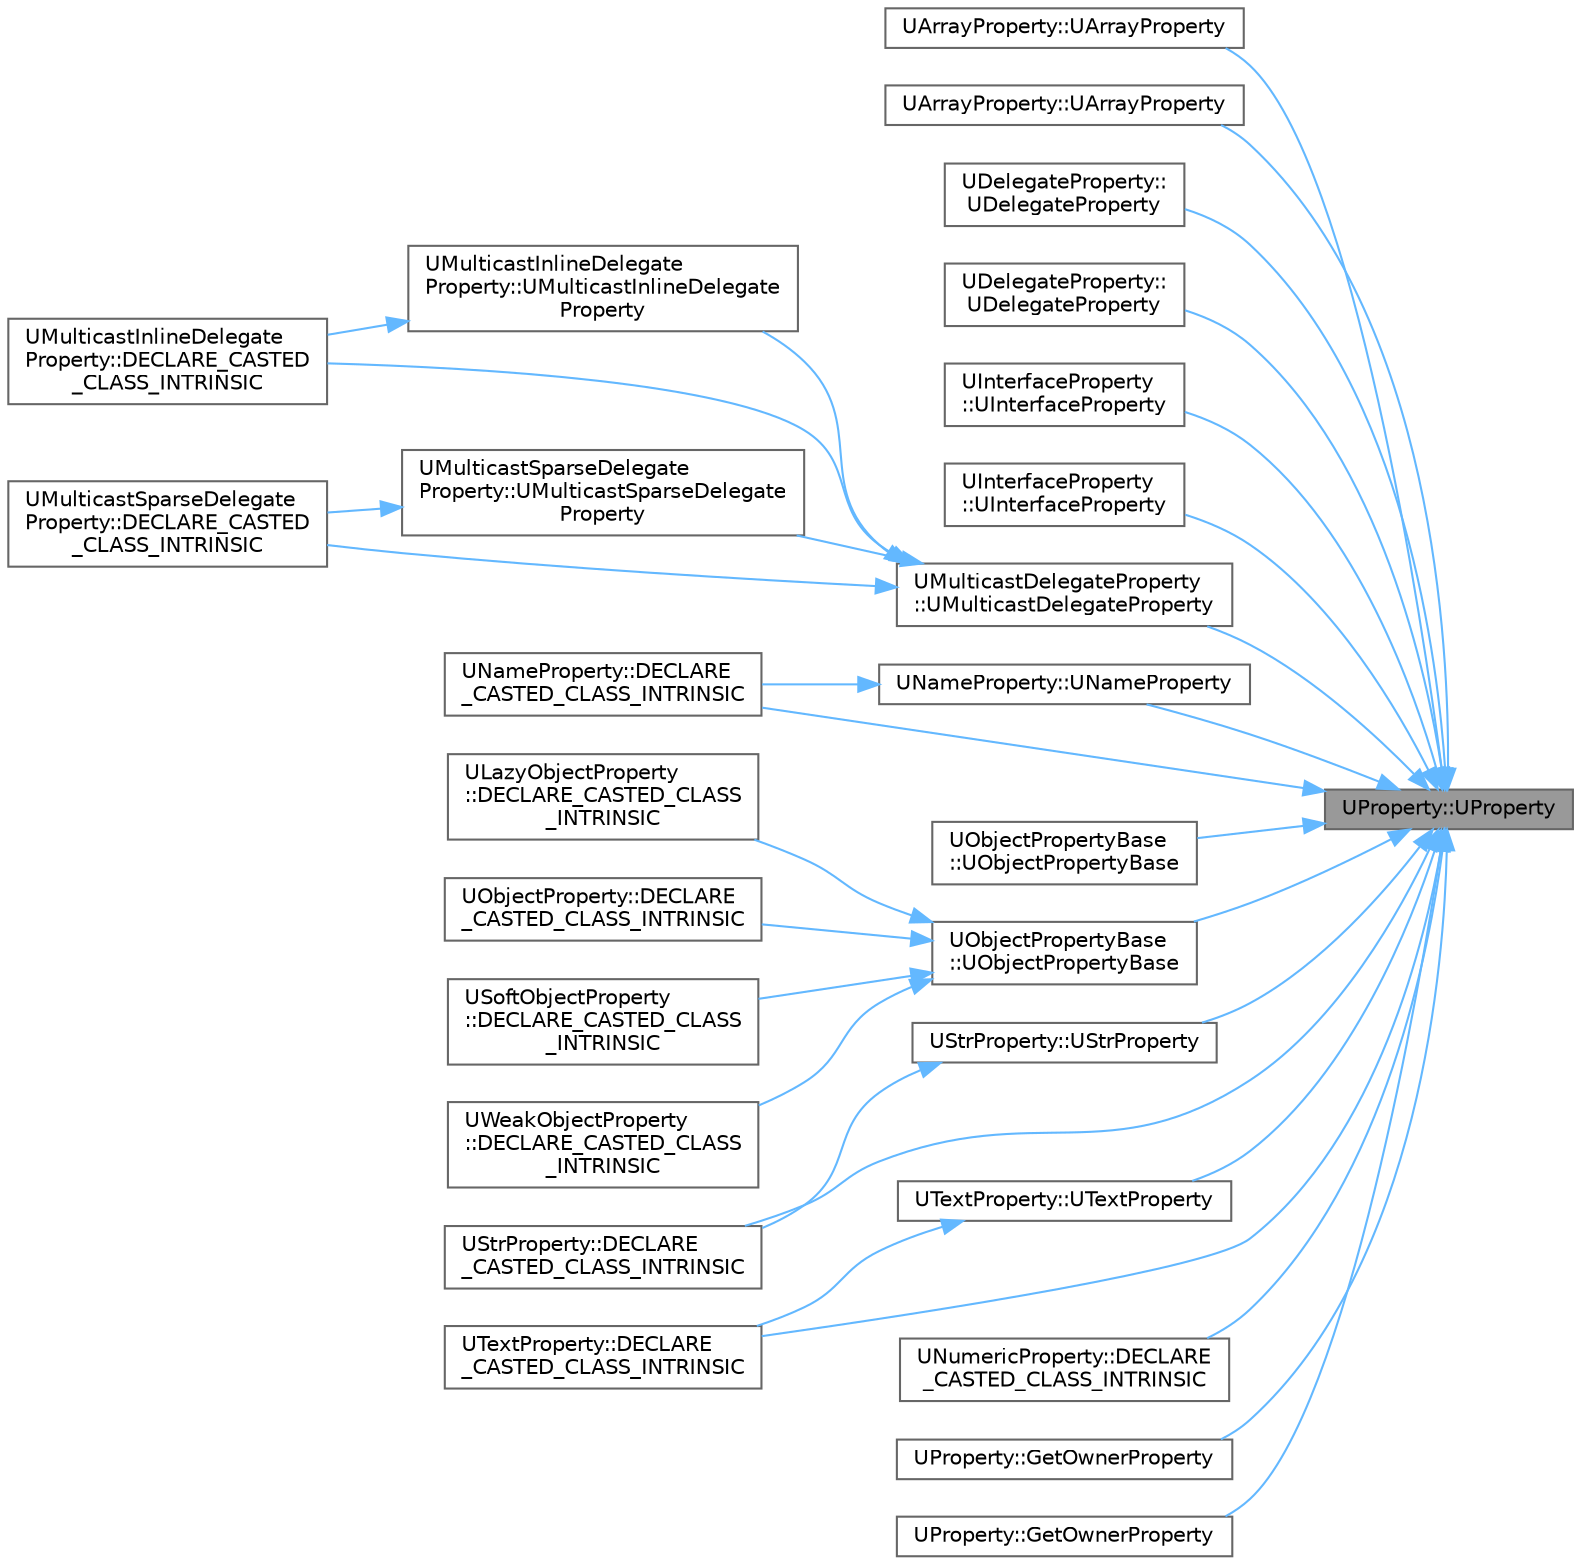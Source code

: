 digraph "UProperty::UProperty"
{
 // INTERACTIVE_SVG=YES
 // LATEX_PDF_SIZE
  bgcolor="transparent";
  edge [fontname=Helvetica,fontsize=10,labelfontname=Helvetica,labelfontsize=10];
  node [fontname=Helvetica,fontsize=10,shape=box,height=0.2,width=0.4];
  rankdir="RL";
  Node1 [id="Node000001",label="UProperty::UProperty",height=0.2,width=0.4,color="gray40", fillcolor="grey60", style="filled", fontcolor="black",tooltip=" "];
  Node1 -> Node2 [id="edge1_Node000001_Node000002",dir="back",color="steelblue1",style="solid",tooltip=" "];
  Node2 [id="Node000002",label="UArrayProperty::UArrayProperty",height=0.2,width=0.4,color="grey40", fillcolor="white", style="filled",URL="$d9/d5f/classUArrayProperty.html#a64b1aa9e30fa04e87890af33473c18db",tooltip=" "];
  Node1 -> Node3 [id="edge2_Node000001_Node000003",dir="back",color="steelblue1",style="solid",tooltip=" "];
  Node3 [id="Node000003",label="UArrayProperty::UArrayProperty",height=0.2,width=0.4,color="grey40", fillcolor="white", style="filled",URL="$d9/d5f/classUArrayProperty.html#a7eb9954abb612bc22fb8fcf668add6fb",tooltip=" "];
  Node1 -> Node4 [id="edge3_Node000001_Node000004",dir="back",color="steelblue1",style="solid",tooltip=" "];
  Node4 [id="Node000004",label="UDelegateProperty::\lUDelegateProperty",height=0.2,width=0.4,color="grey40", fillcolor="white", style="filled",URL="$d2/d27/classUDelegateProperty.html#aeb3b32a362480c3029024bf72b4dd80e",tooltip=" "];
  Node1 -> Node5 [id="edge4_Node000001_Node000005",dir="back",color="steelblue1",style="solid",tooltip=" "];
  Node5 [id="Node000005",label="UDelegateProperty::\lUDelegateProperty",height=0.2,width=0.4,color="grey40", fillcolor="white", style="filled",URL="$d2/d27/classUDelegateProperty.html#ad5f262f395b7f7984162b7adc6ed654d",tooltip="Points to the source delegate function (the function declared with the delegate keyword) used in the ..."];
  Node1 -> Node6 [id="edge5_Node000001_Node000006",dir="back",color="steelblue1",style="solid",tooltip=" "];
  Node6 [id="Node000006",label="UInterfaceProperty\l::UInterfaceProperty",height=0.2,width=0.4,color="grey40", fillcolor="white", style="filled",URL="$d8/d10/classUInterfaceProperty.html#af1aa15e25e18509d25a43406b06b793e",tooltip=" "];
  Node1 -> Node7 [id="edge6_Node000001_Node000007",dir="back",color="steelblue1",style="solid",tooltip=" "];
  Node7 [id="Node000007",label="UInterfaceProperty\l::UInterfaceProperty",height=0.2,width=0.4,color="grey40", fillcolor="white", style="filled",URL="$d8/d10/classUInterfaceProperty.html#ab09987e5d39b10faf78e9a9f9af24fe0",tooltip="The native interface class that this interface property refers to."];
  Node1 -> Node8 [id="edge7_Node000001_Node000008",dir="back",color="steelblue1",style="solid",tooltip=" "];
  Node8 [id="Node000008",label="UMulticastDelegateProperty\l::UMulticastDelegateProperty",height=0.2,width=0.4,color="grey40", fillcolor="white", style="filled",URL="$d8/d0c/classUMulticastDelegateProperty.html#a6717efffd879f80d8c566f6e1d608ccf",tooltip="Points to the source delegate function (the function declared with the delegate keyword) used in the ..."];
  Node8 -> Node9 [id="edge8_Node000008_Node000009",dir="back",color="steelblue1",style="solid",tooltip=" "];
  Node9 [id="Node000009",label="UMulticastInlineDelegate\lProperty::UMulticastInlineDelegate\lProperty",height=0.2,width=0.4,color="grey40", fillcolor="white", style="filled",URL="$dc/d30/classUMulticastInlineDelegateProperty.html#a724b87b09f5ea1cb3ff82e7c291c02a3",tooltip=" "];
  Node9 -> Node10 [id="edge9_Node000009_Node000010",dir="back",color="steelblue1",style="solid",tooltip=" "];
  Node10 [id="Node000010",label="UMulticastInlineDelegate\lProperty::DECLARE_CASTED\l_CLASS_INTRINSIC",height=0.2,width=0.4,color="grey40", fillcolor="white", style="filled",URL="$dc/d30/classUMulticastInlineDelegateProperty.html#a212361bf0ba2eb5e10bdd4a7491beceb",tooltip=" "];
  Node8 -> Node11 [id="edge10_Node000008_Node000011",dir="back",color="steelblue1",style="solid",tooltip=" "];
  Node11 [id="Node000011",label="UMulticastSparseDelegate\lProperty::UMulticastSparseDelegate\lProperty",height=0.2,width=0.4,color="grey40", fillcolor="white", style="filled",URL="$d8/d68/classUMulticastSparseDelegateProperty.html#a10eb5d33e8df47915ad538134c51968d",tooltip=" "];
  Node11 -> Node12 [id="edge11_Node000011_Node000012",dir="back",color="steelblue1",style="solid",tooltip=" "];
  Node12 [id="Node000012",label="UMulticastSparseDelegate\lProperty::DECLARE_CASTED\l_CLASS_INTRINSIC",height=0.2,width=0.4,color="grey40", fillcolor="white", style="filled",URL="$d8/d68/classUMulticastSparseDelegateProperty.html#a1162ba306f60d4b6beae0d45bfd784e5",tooltip=" "];
  Node8 -> Node10 [id="edge12_Node000008_Node000010",dir="back",color="steelblue1",style="solid",tooltip=" "];
  Node8 -> Node12 [id="edge13_Node000008_Node000012",dir="back",color="steelblue1",style="solid",tooltip=" "];
  Node1 -> Node13 [id="edge14_Node000001_Node000013",dir="back",color="steelblue1",style="solid",tooltip=" "];
  Node13 [id="Node000013",label="UNameProperty::UNameProperty",height=0.2,width=0.4,color="grey40", fillcolor="white", style="filled",URL="$dc/ded/classUNameProperty.html#a8ee41ed91b39ff4d3590460a0e29542a",tooltip=" "];
  Node13 -> Node14 [id="edge15_Node000013_Node000014",dir="back",color="steelblue1",style="solid",tooltip=" "];
  Node14 [id="Node000014",label="UNameProperty::DECLARE\l_CASTED_CLASS_INTRINSIC",height=0.2,width=0.4,color="grey40", fillcolor="white", style="filled",URL="$dc/ded/classUNameProperty.html#a3b733c44ad61c60a963ba597e96ade5f",tooltip=" "];
  Node1 -> Node15 [id="edge16_Node000001_Node000015",dir="back",color="steelblue1",style="solid",tooltip=" "];
  Node15 [id="Node000015",label="UObjectPropertyBase\l::UObjectPropertyBase",height=0.2,width=0.4,color="grey40", fillcolor="white", style="filled",URL="$d9/d3f/classUObjectPropertyBase.html#a4331639cfaca353f7317f8982bba3b86",tooltip=" "];
  Node1 -> Node16 [id="edge17_Node000001_Node000016",dir="back",color="steelblue1",style="solid",tooltip=" "];
  Node16 [id="Node000016",label="UObjectPropertyBase\l::UObjectPropertyBase",height=0.2,width=0.4,color="grey40", fillcolor="white", style="filled",URL="$d9/d3f/classUObjectPropertyBase.html#a2d6872c727898321f889d869542a9a20",tooltip=" "];
  Node16 -> Node17 [id="edge18_Node000016_Node000017",dir="back",color="steelblue1",style="solid",tooltip=" "];
  Node17 [id="Node000017",label="ULazyObjectProperty\l::DECLARE_CASTED_CLASS\l_INTRINSIC",height=0.2,width=0.4,color="grey40", fillcolor="white", style="filled",URL="$db/de5/classULazyObjectProperty.html#a281c489b7a36f4d78a367206f658dd63",tooltip=" "];
  Node16 -> Node18 [id="edge19_Node000016_Node000018",dir="back",color="steelblue1",style="solid",tooltip=" "];
  Node18 [id="Node000018",label="UObjectProperty::DECLARE\l_CASTED_CLASS_INTRINSIC",height=0.2,width=0.4,color="grey40", fillcolor="white", style="filled",URL="$dd/d4a/classUObjectProperty.html#adc8ae96b14d414d55e11a89d768fc5be",tooltip=" "];
  Node16 -> Node19 [id="edge20_Node000016_Node000019",dir="back",color="steelblue1",style="solid",tooltip=" "];
  Node19 [id="Node000019",label="USoftObjectProperty\l::DECLARE_CASTED_CLASS\l_INTRINSIC",height=0.2,width=0.4,color="grey40", fillcolor="white", style="filled",URL="$d7/def/classUSoftObjectProperty.html#a3ba136db2d645922ff5a2d18c6ffebce",tooltip=" "];
  Node16 -> Node20 [id="edge21_Node000016_Node000020",dir="back",color="steelblue1",style="solid",tooltip=" "];
  Node20 [id="Node000020",label="UWeakObjectProperty\l::DECLARE_CASTED_CLASS\l_INTRINSIC",height=0.2,width=0.4,color="grey40", fillcolor="white", style="filled",URL="$d4/df2/classUWeakObjectProperty.html#ac997e6a415896d461df78ad13e0cd256",tooltip=" "];
  Node1 -> Node21 [id="edge22_Node000001_Node000021",dir="back",color="steelblue1",style="solid",tooltip=" "];
  Node21 [id="Node000021",label="UStrProperty::UStrProperty",height=0.2,width=0.4,color="grey40", fillcolor="white", style="filled",URL="$d4/dc0/classUStrProperty.html#ab0bbdfc81bdc5e0558952644668463af",tooltip=" "];
  Node21 -> Node22 [id="edge23_Node000021_Node000022",dir="back",color="steelblue1",style="solid",tooltip=" "];
  Node22 [id="Node000022",label="UStrProperty::DECLARE\l_CASTED_CLASS_INTRINSIC",height=0.2,width=0.4,color="grey40", fillcolor="white", style="filled",URL="$d4/dc0/classUStrProperty.html#a0a11ef41ff81500fcc2432ee8cbd7843",tooltip=" "];
  Node1 -> Node23 [id="edge24_Node000001_Node000023",dir="back",color="steelblue1",style="solid",tooltip=" "];
  Node23 [id="Node000023",label="UTextProperty::UTextProperty",height=0.2,width=0.4,color="grey40", fillcolor="white", style="filled",URL="$d4/df5/classUTextProperty.html#ae9ced9c52465890d02fbe63bedaae5a9",tooltip=" "];
  Node23 -> Node24 [id="edge25_Node000023_Node000024",dir="back",color="steelblue1",style="solid",tooltip=" "];
  Node24 [id="Node000024",label="UTextProperty::DECLARE\l_CASTED_CLASS_INTRINSIC",height=0.2,width=0.4,color="grey40", fillcolor="white", style="filled",URL="$d4/df5/classUTextProperty.html#ac3371c018361504e5f310a06fd4416d6",tooltip=" "];
  Node1 -> Node14 [id="edge26_Node000001_Node000014",dir="back",color="steelblue1",style="solid",tooltip=" "];
  Node1 -> Node25 [id="edge27_Node000001_Node000025",dir="back",color="steelblue1",style="solid",tooltip=" "];
  Node25 [id="Node000025",label="UNumericProperty::DECLARE\l_CASTED_CLASS_INTRINSIC",height=0.2,width=0.4,color="grey40", fillcolor="white", style="filled",URL="$d5/dcb/classUNumericProperty.html#ab906615ba2d04b2095bceb7161e05ccd",tooltip=" "];
  Node1 -> Node22 [id="edge28_Node000001_Node000022",dir="back",color="steelblue1",style="solid",tooltip=" "];
  Node1 -> Node24 [id="edge29_Node000001_Node000024",dir="back",color="steelblue1",style="solid",tooltip=" "];
  Node1 -> Node26 [id="edge30_Node000001_Node000026",dir="back",color="steelblue1",style="solid",tooltip=" "];
  Node26 [id="Node000026",label="UProperty::GetOwnerProperty",height=0.2,width=0.4,color="grey40", fillcolor="white", style="filled",URL="$dd/d39/classUProperty.html#acce76b4f97cad74236849ae90f63ed23",tooltip="Returns the first UProperty in this property's Outer chain that does not have a UProperty for an Oute..."];
  Node1 -> Node27 [id="edge31_Node000001_Node000027",dir="back",color="steelblue1",style="solid",tooltip=" "];
  Node27 [id="Node000027",label="UProperty::GetOwnerProperty",height=0.2,width=0.4,color="grey40", fillcolor="white", style="filled",URL="$dd/d39/classUProperty.html#a2e390592238ead9ba10ab407cf786381",tooltip=" "];
}

